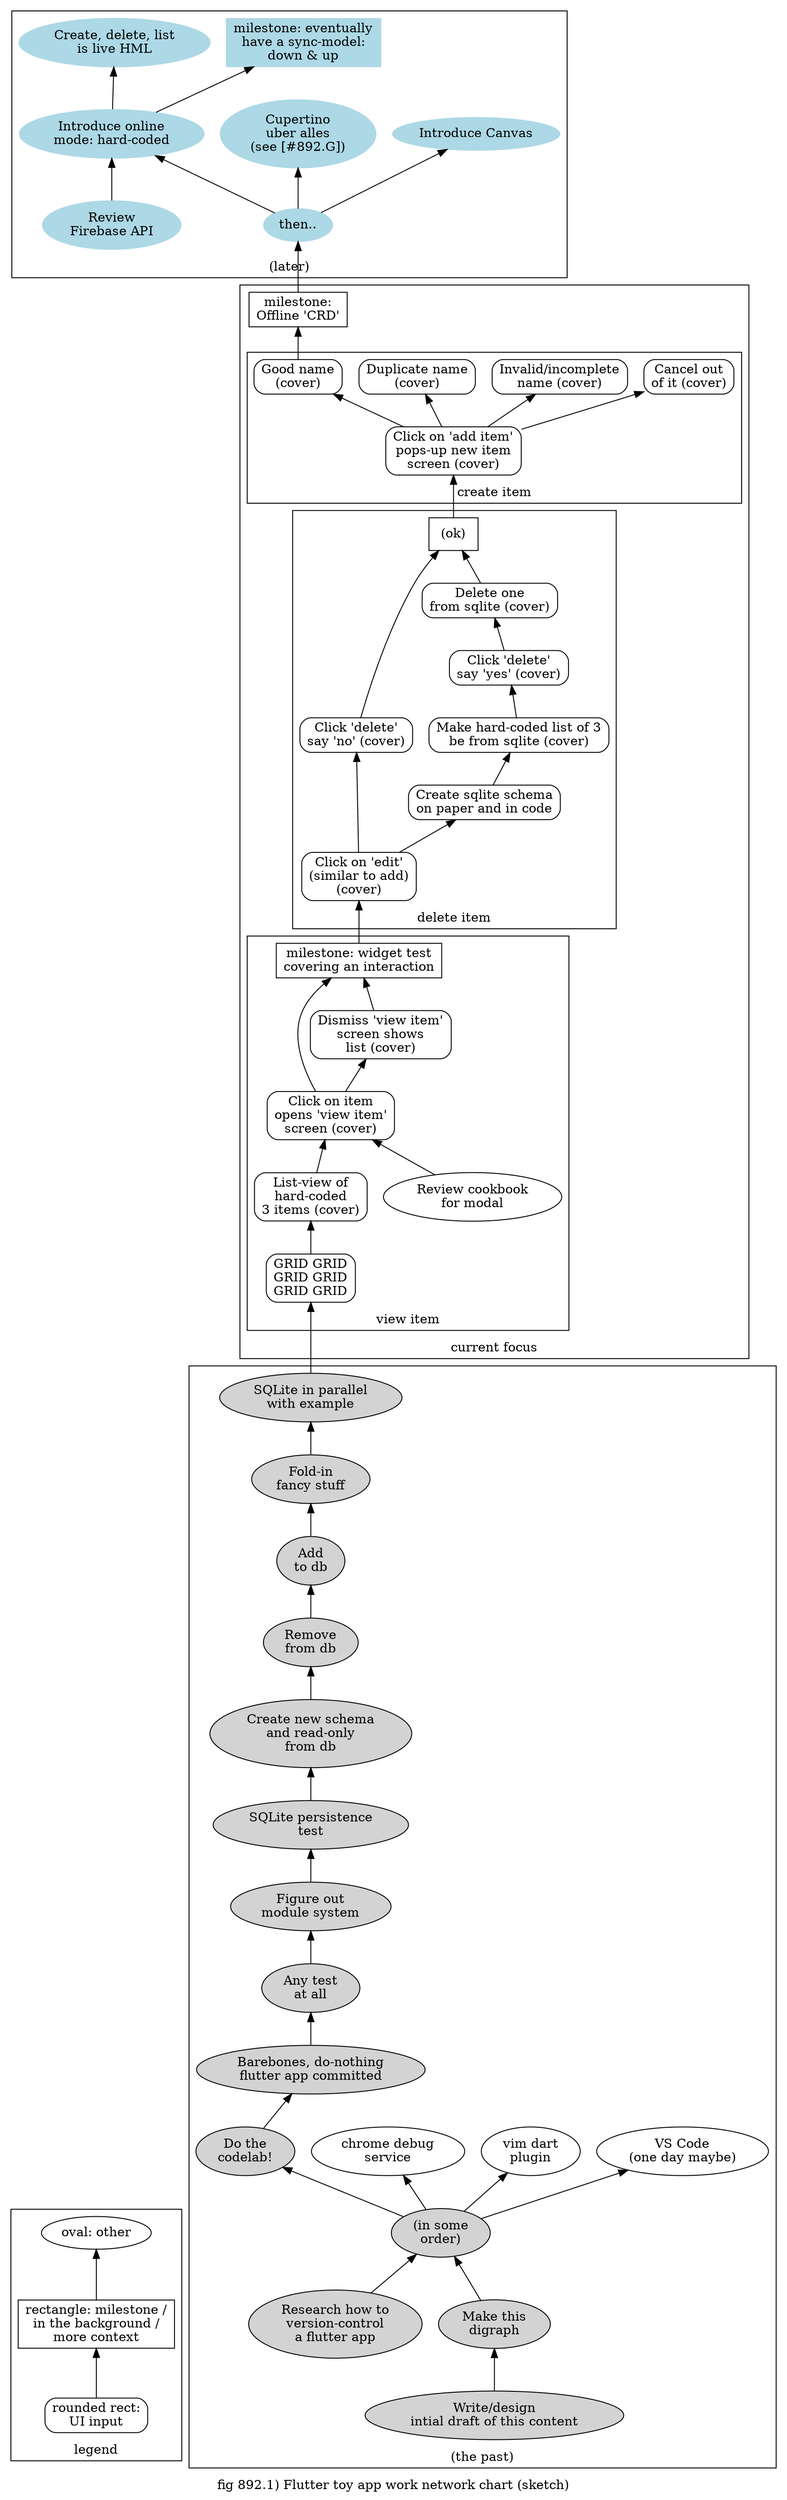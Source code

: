 digraph g {
label="fig 892.1) Flutter toy app work network chart (sketch)"

/*
Note: at writing, this graph exists "in parallel" as a hand-written
table in our notebook, roughly following a PERT-chart structure.

(We switched from analog to digital for this one part of it because we
did not want to attempt this visualization by hand!)

The node identifiers are allocated "by hand" pseudo-randomly. As such, the
identifiers (and especially their relative "size") are meaningless. (We *did*
step over some allocations that could be confusing, like "QA" and "UX".)

The order of the nodes in this file corresponds to the order we wrote
the nodes in our notebook, which was from the bottom of the page upwards
in the order in which we thought of them.
*/

rankdir="BT"

/* BEGIN putting cluster "declarations" and their labels at top
so they don't keep moving with the content */

subgraph cluster_C11 {
  label="legend"
}
subgraph cluster_C44 {
  label="(later)"
  node [style=filled color=lightblue]
}
subgraph cluster_C33 {
  label="current focus"
  node [shape=rect style=rounded]

  subgraph cluster_C33_333 {
    label="create item"
  }
  subgraph cluster_C33_222 {
    label="delete item"
  }
  subgraph cluster_C33_111 {
    label="view item"
  }
}
subgraph cluster_C22 {
  label="(the past)"
}
/* END */


subgraph cluster_C11 {
_X14 [label="oval: other"]
_X13 [label="rectangle: milestone /\nin the background /\nmore context" shape=rect]
_X12 [label="rounded rect:\nUI input" shape=rect style=rounded]
_X12->_X13->_X14
}

subgraph cluster_C44 {
_4A [label="Cupertino\nuber alles\n(see [#892.G])"]
_X22->_4A
}

subgraph cluster_C33 {
_HX [label="milestone:\nOffline 'CRD'" shape=rect style=""]
_AA->_HX
}

subgraph cluster_C22 {
_SN [label="Make this\ndigraph" style=filled]
_4G->_SN
}

subgraph cluster_C44 {
_TU [label="Introduce Canvas"]
_X22->_TU
_X22 [label="then.."]
}

_HX->_X22

subgraph cluster_C22 {
_4G [label="Write/design\nintial draft of this content" style=filled]
}

subgraph cluster_C44 {
_8K [label="Create, delete, list\nis live HML"]
_WG->_8K
_QD [label="Review\nFirebase API"]
_WG [label="Introduce online\nmode: hard-coded"]
_X22->_WG
_QD->_WG
}

subgraph cluster_C33 {
subgraph cluster_C33_333 {
_AA [label="Good name\n(cover)"]
_6G->_AA
_KG [label="Duplicate name\n(cover)"]
_6G->_KG
_7X [label="Invalid/incomplete\nname (cover)"]
_6G->_7X
_LA [label="Cancel out\nof it (cover)"]
_6G->_LA
_6G [label="Click on 'add item'\npops-up new item\nscreen (cover)"]
}

_X32->_6G

subgraph cluster_C33_111 {
_TA [label="Review cookbook\nfor modal" shape=oval]
}

subgraph cluster_C33_222 {
_X32 [label="(ok)" style=""]
_UK->_X32
_LH->_X32
_LH [label="Click 'delete'\nsay 'no' (cover)"]
_X15->_LH
_7A [label="Click 'delete'\nsay 'yes' (cover)"]
_QU->_7A
_X15 [label="Click on 'edit'\n(similar to add)\n(cover)"]
}

_GN->_X15

subgraph cluster_C33_111 {
_LU [label="Dismiss 'view item'\nscreen shows\nlist (cover)"]
_2N->_LU
_2N [label="Click on item\nopens 'view item'\nscreen (cover)"]
_YU->_2N
_TA->_2N
}

subgraph cluster_C33_222 {
_UK [label="Delete one\nfrom sqlite (cover)"]
_7A->_UK
_QU [label="Make hard-coded list of 3\nbe from sqlite (cover)"]
_DR->_QU
_DR [label="Create sqlite schema\non paper and in code"]
_X15->_DR
}

subgraph cluster_C33_111 {
_GN [label="milestone: widget test\ncovering an interaction" shape=rect style=""]
_2N->_GN
_LU->_GN
_YU [label="List-view of\nhard-coded\n3 items (cover)"]
_MR->_YU
_MR [label="GRID GRID\nGRID GRID\nGRID GRID"]
}
}

_PN->_MR

subgraph cluster_C44 {
_9B [label="milestone: eventually\nhave a sync-model:\ndown & up" shape=rect]
_WG->_9B
}

subgraph cluster_C22 {
_UG [label="Figure out\nmodule system" style=filled]
_EK->_UG
_EK [label="Any test\nat all" style=filled]
_AX->_EK
_PN [label="SQLite in parallel\nwith example" style=filled]
_RN->_PN
_RN [label="Fold-in\nfancy stuff" style=filled]
_QR->_RN
_QR [label="Add\nto db" style=filled]
_VG->_QR
_VG [label="Remove\nfrom db" style=filled]
_JK->_VG
_JK [label="Create new schema\nand read-only\nfrom db" style=filled]
_KR->_JK
_KR [label="SQLite persistence\ntest" style=filled]
_UG->_KR
_AX [label="Barebones, do-nothing\nflutter app committed" style=filled]
_BR->_AX
_BR [label="Do the\ncodelab!" style=filled]
_SG [label="chrome debug\nservice"]
_CX [label="vim dart\nplugin"]
_3G [label="VS Code\n(one day maybe)"]
_01 [label="(in some\norder)" style=filled]
_01->_3G
_01->_BR
_01->_CX
_01->_SG
_QN->_01
_SN->_01
_QN [label="Research how to\nversion-control\na flutter app" style=filled]
}
}

/*
# #history-A.1: add many subgraphs
# #born
*/

